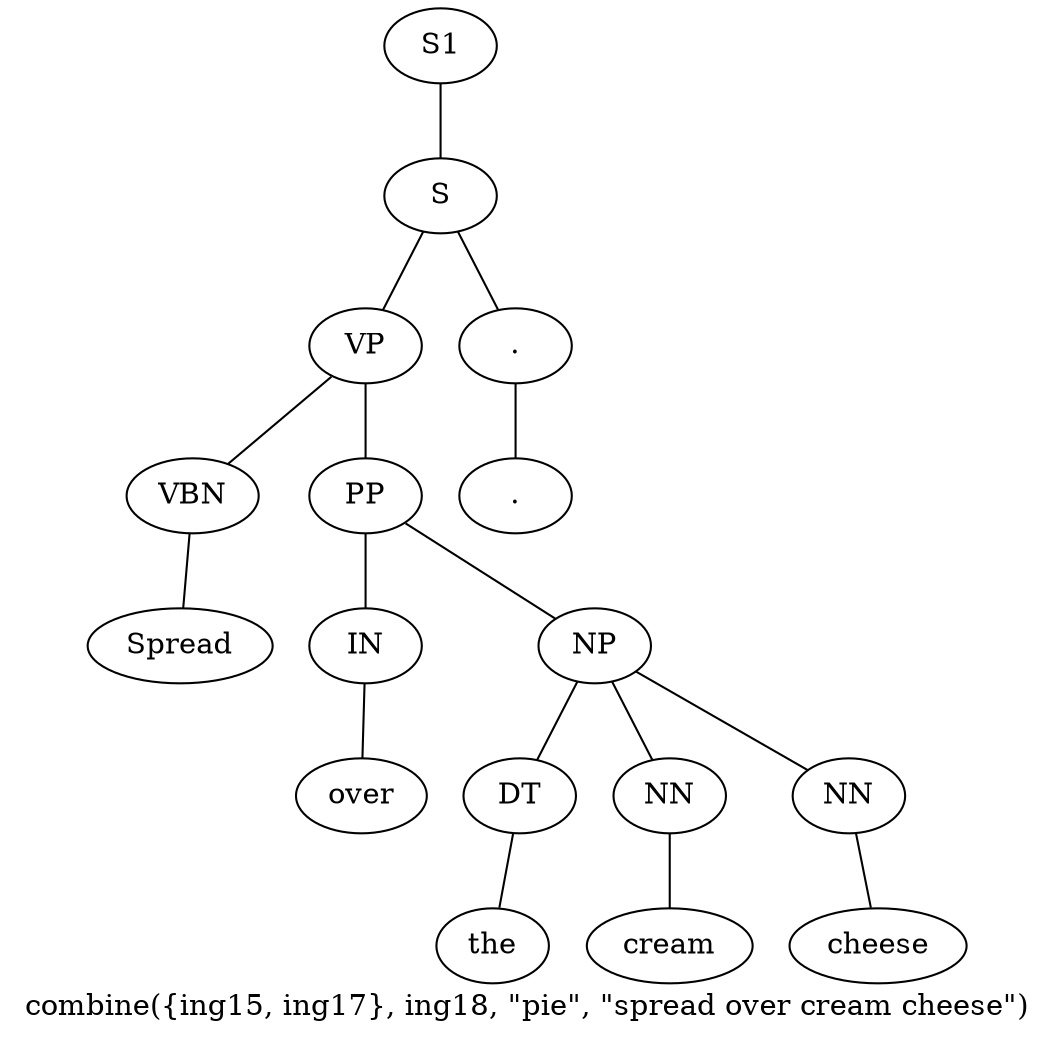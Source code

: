 graph SyntaxGraph {
	label = "combine({ing15, ing17}, ing18, \"pie\", \"spread over cream cheese\")";
	Node0 [label="S1"];
	Node1 [label="S"];
	Node2 [label="VP"];
	Node3 [label="VBN"];
	Node4 [label="Spread"];
	Node5 [label="PP"];
	Node6 [label="IN"];
	Node7 [label="over"];
	Node8 [label="NP"];
	Node9 [label="DT"];
	Node10 [label="the"];
	Node11 [label="NN"];
	Node12 [label="cream"];
	Node13 [label="NN"];
	Node14 [label="cheese"];
	Node15 [label="."];
	Node16 [label="."];

	Node0 -- Node1;
	Node1 -- Node2;
	Node1 -- Node15;
	Node2 -- Node3;
	Node2 -- Node5;
	Node3 -- Node4;
	Node5 -- Node6;
	Node5 -- Node8;
	Node6 -- Node7;
	Node8 -- Node9;
	Node8 -- Node11;
	Node8 -- Node13;
	Node9 -- Node10;
	Node11 -- Node12;
	Node13 -- Node14;
	Node15 -- Node16;
}